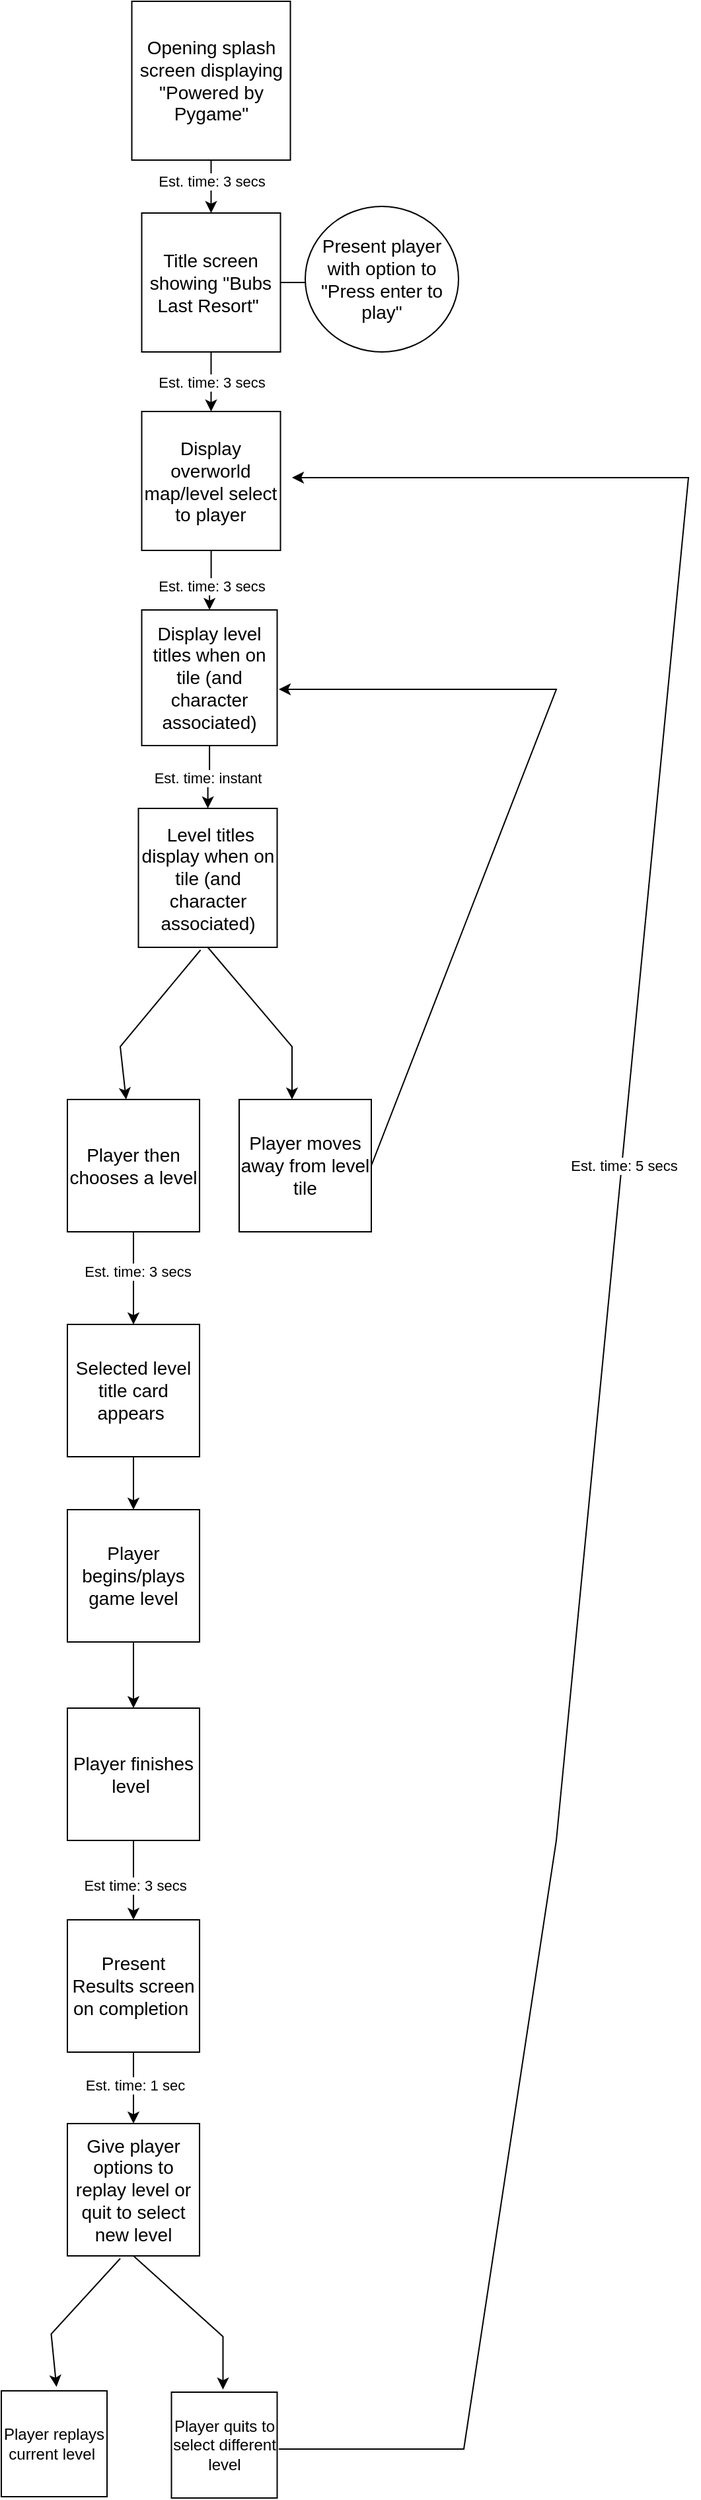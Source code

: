 <mxfile version="26.2.13">
  <diagram id="C5RBs43oDa-KdzZeNtuy" name="Page-1">
    <mxGraphModel dx="978" dy="700" grid="1" gridSize="10" guides="1" tooltips="1" connect="1" arrows="1" fold="1" page="1" pageScale="1" pageWidth="827" pageHeight="1169" math="0" shadow="0">
      <root>
        <mxCell id="WIyWlLk6GJQsqaUBKTNV-0" />
        <mxCell id="WIyWlLk6GJQsqaUBKTNV-1" parent="WIyWlLk6GJQsqaUBKTNV-0" />
        <mxCell id="h3aNHXY7Ts4IIKKHhkoq-2" value="" style="edgeStyle=orthogonalEdgeStyle;rounded=0;orthogonalLoop=1;jettySize=auto;html=1;" edge="1" parent="WIyWlLk6GJQsqaUBKTNV-1" source="h3aNHXY7Ts4IIKKHhkoq-0" target="h3aNHXY7Ts4IIKKHhkoq-1">
          <mxGeometry relative="1" as="geometry" />
        </mxCell>
        <mxCell id="h3aNHXY7Ts4IIKKHhkoq-3" value="Est. time: 3 secs" style="edgeLabel;html=1;align=center;verticalAlign=middle;resizable=0;points=[];" vertex="1" connectable="0" parent="h3aNHXY7Ts4IIKKHhkoq-2">
          <mxGeometry x="-0.2" relative="1" as="geometry">
            <mxPoint as="offset" />
          </mxGeometry>
        </mxCell>
        <mxCell id="h3aNHXY7Ts4IIKKHhkoq-0" value="&lt;font style=&quot;font-size: 14px;&quot;&gt;Opening splash screen displaying &quot;Powered by Pygame&quot;&lt;/font&gt;" style="whiteSpace=wrap;html=1;aspect=fixed;" vertex="1" parent="WIyWlLk6GJQsqaUBKTNV-1">
          <mxGeometry x="188.75" y="50" width="120" height="120" as="geometry" />
        </mxCell>
        <mxCell id="h3aNHXY7Ts4IIKKHhkoq-5" value="" style="edgeStyle=orthogonalEdgeStyle;rounded=0;orthogonalLoop=1;jettySize=auto;html=1;" edge="1" parent="WIyWlLk6GJQsqaUBKTNV-1" source="h3aNHXY7Ts4IIKKHhkoq-1" target="h3aNHXY7Ts4IIKKHhkoq-4">
          <mxGeometry relative="1" as="geometry" />
        </mxCell>
        <mxCell id="h3aNHXY7Ts4IIKKHhkoq-7" value="Est. time: 3 secs" style="edgeStyle=orthogonalEdgeStyle;rounded=0;orthogonalLoop=1;jettySize=auto;html=1;" edge="1" parent="WIyWlLk6GJQsqaUBKTNV-1" source="h3aNHXY7Ts4IIKKHhkoq-1" target="h3aNHXY7Ts4IIKKHhkoq-6">
          <mxGeometry relative="1" as="geometry" />
        </mxCell>
        <mxCell id="h3aNHXY7Ts4IIKKHhkoq-1" value="&lt;font style=&quot;font-size: 14px;&quot;&gt;Title screen showing &quot;Bubs Last Resort&quot;&amp;nbsp;&lt;/font&gt;" style="whiteSpace=wrap;html=1;aspect=fixed;" vertex="1" parent="WIyWlLk6GJQsqaUBKTNV-1">
          <mxGeometry x="196.25" y="210" width="105" height="105" as="geometry" />
        </mxCell>
        <mxCell id="h3aNHXY7Ts4IIKKHhkoq-4" value="&lt;font style=&quot;font-size: 14px;&quot;&gt;Present player with option to &quot;Press enter to play&quot;&lt;/font&gt;" style="ellipse;whiteSpace=wrap;html=1;" vertex="1" parent="WIyWlLk6GJQsqaUBKTNV-1">
          <mxGeometry x="320" y="205" width="116" height="110" as="geometry" />
        </mxCell>
        <mxCell id="h3aNHXY7Ts4IIKKHhkoq-11" value="" style="edgeStyle=orthogonalEdgeStyle;rounded=0;orthogonalLoop=1;jettySize=auto;html=1;" edge="1" parent="WIyWlLk6GJQsqaUBKTNV-1" source="h3aNHXY7Ts4IIKKHhkoq-6" target="h3aNHXY7Ts4IIKKHhkoq-10">
          <mxGeometry relative="1" as="geometry" />
        </mxCell>
        <mxCell id="h3aNHXY7Ts4IIKKHhkoq-14" value="Est. time: 3 secs" style="edgeLabel;html=1;align=center;verticalAlign=middle;resizable=0;points=[];" vertex="1" connectable="0" parent="h3aNHXY7Ts4IIKKHhkoq-11">
          <mxGeometry x="-0.033" y="4" relative="1" as="geometry">
            <mxPoint as="offset" />
          </mxGeometry>
        </mxCell>
        <mxCell id="h3aNHXY7Ts4IIKKHhkoq-6" value="&lt;font style=&quot;font-size: 14px;&quot;&gt;Display overworld map/level select to player&lt;/font&gt;" style="whiteSpace=wrap;html=1;aspect=fixed;" vertex="1" parent="WIyWlLk6GJQsqaUBKTNV-1">
          <mxGeometry x="196.25" y="360" width="105" height="105" as="geometry" />
        </mxCell>
        <mxCell id="h3aNHXY7Ts4IIKKHhkoq-13" value="" style="edgeStyle=orthogonalEdgeStyle;rounded=0;orthogonalLoop=1;jettySize=auto;html=1;" edge="1" parent="WIyWlLk6GJQsqaUBKTNV-1" source="h3aNHXY7Ts4IIKKHhkoq-10" target="h3aNHXY7Ts4IIKKHhkoq-12">
          <mxGeometry relative="1" as="geometry" />
        </mxCell>
        <mxCell id="h3aNHXY7Ts4IIKKHhkoq-15" value="Est. time: instant" style="edgeLabel;html=1;align=center;verticalAlign=middle;resizable=0;points=[];" vertex="1" connectable="0" parent="h3aNHXY7Ts4IIKKHhkoq-13">
          <mxGeometry x="0.025" y="-1" relative="1" as="geometry">
            <mxPoint as="offset" />
          </mxGeometry>
        </mxCell>
        <mxCell id="h3aNHXY7Ts4IIKKHhkoq-10" value="&lt;font style=&quot;font-size: 14px;&quot;&gt;Display level titles when on tile (and character associated)&lt;/font&gt;" style="whiteSpace=wrap;html=1;aspect=fixed;" vertex="1" parent="WIyWlLk6GJQsqaUBKTNV-1">
          <mxGeometry x="196.25" y="510" width="102.5" height="102.5" as="geometry" />
        </mxCell>
        <mxCell id="h3aNHXY7Ts4IIKKHhkoq-12" value="&lt;font style=&quot;font-size: 14px;&quot;&gt;&amp;nbsp;Level titles display when on tile (and character associated)&lt;/font&gt;" style="whiteSpace=wrap;html=1;aspect=fixed;" vertex="1" parent="WIyWlLk6GJQsqaUBKTNV-1">
          <mxGeometry x="193.75" y="660" width="105" height="105" as="geometry" />
        </mxCell>
        <mxCell id="h3aNHXY7Ts4IIKKHhkoq-20" value="" style="endArrow=classic;html=1;rounded=0;exitX=0.448;exitY=1.019;exitDx=0;exitDy=0;exitPerimeter=0;" edge="1" parent="WIyWlLk6GJQsqaUBKTNV-1" source="h3aNHXY7Ts4IIKKHhkoq-12" target="h3aNHXY7Ts4IIKKHhkoq-22">
          <mxGeometry width="50" height="50" relative="1" as="geometry">
            <mxPoint x="250" y="810" as="sourcePoint" />
            <mxPoint x="180" y="880" as="targetPoint" />
            <Array as="points">
              <mxPoint x="180" y="840" />
            </Array>
          </mxGeometry>
        </mxCell>
        <mxCell id="h3aNHXY7Ts4IIKKHhkoq-21" value="" style="endArrow=classic;html=1;rounded=0;exitX=0.5;exitY=1;exitDx=0;exitDy=0;" edge="1" parent="WIyWlLk6GJQsqaUBKTNV-1" source="h3aNHXY7Ts4IIKKHhkoq-12">
          <mxGeometry width="50" height="50" relative="1" as="geometry">
            <mxPoint x="250" y="800" as="sourcePoint" />
            <mxPoint x="310" y="880" as="targetPoint" />
            <Array as="points">
              <mxPoint x="310" y="840" />
            </Array>
          </mxGeometry>
        </mxCell>
        <mxCell id="h3aNHXY7Ts4IIKKHhkoq-26" value="" style="edgeStyle=orthogonalEdgeStyle;rounded=0;orthogonalLoop=1;jettySize=auto;html=1;" edge="1" parent="WIyWlLk6GJQsqaUBKTNV-1" source="h3aNHXY7Ts4IIKKHhkoq-22" target="h3aNHXY7Ts4IIKKHhkoq-25">
          <mxGeometry relative="1" as="geometry" />
        </mxCell>
        <mxCell id="h3aNHXY7Ts4IIKKHhkoq-27" value="Est. time: 3 secs" style="edgeLabel;html=1;align=center;verticalAlign=middle;resizable=0;points=[];" vertex="1" connectable="0" parent="h3aNHXY7Ts4IIKKHhkoq-26">
          <mxGeometry x="-0.15" y="3" relative="1" as="geometry">
            <mxPoint as="offset" />
          </mxGeometry>
        </mxCell>
        <mxCell id="h3aNHXY7Ts4IIKKHhkoq-22" value="&lt;font style=&quot;font-size: 14px;&quot;&gt;Player then chooses a level&lt;/font&gt;" style="whiteSpace=wrap;html=1;aspect=fixed;" vertex="1" parent="WIyWlLk6GJQsqaUBKTNV-1">
          <mxGeometry x="140" y="880" width="100" height="100" as="geometry" />
        </mxCell>
        <mxCell id="h3aNHXY7Ts4IIKKHhkoq-23" value="&lt;font style=&quot;font-size: 14px;&quot;&gt;Player moves away from level tile&lt;/font&gt;" style="whiteSpace=wrap;html=1;aspect=fixed;" vertex="1" parent="WIyWlLk6GJQsqaUBKTNV-1">
          <mxGeometry x="270" y="880" width="100" height="100" as="geometry" />
        </mxCell>
        <mxCell id="h3aNHXY7Ts4IIKKHhkoq-24" value="" style="endArrow=classic;html=1;rounded=0;exitX=1;exitY=0.5;exitDx=0;exitDy=0;" edge="1" parent="WIyWlLk6GJQsqaUBKTNV-1" source="h3aNHXY7Ts4IIKKHhkoq-23">
          <mxGeometry width="50" height="50" relative="1" as="geometry">
            <mxPoint x="360" y="930" as="sourcePoint" />
            <mxPoint x="300" y="570" as="targetPoint" />
            <Array as="points">
              <mxPoint x="440" y="750" />
              <mxPoint x="510" y="570" />
            </Array>
          </mxGeometry>
        </mxCell>
        <mxCell id="h3aNHXY7Ts4IIKKHhkoq-29" value="" style="edgeStyle=orthogonalEdgeStyle;rounded=0;orthogonalLoop=1;jettySize=auto;html=1;" edge="1" parent="WIyWlLk6GJQsqaUBKTNV-1" source="h3aNHXY7Ts4IIKKHhkoq-25" target="h3aNHXY7Ts4IIKKHhkoq-28">
          <mxGeometry relative="1" as="geometry" />
        </mxCell>
        <mxCell id="h3aNHXY7Ts4IIKKHhkoq-25" value="&lt;span style=&quot;font-size: 14px;&quot;&gt;Selected level title card appears&amp;nbsp;&lt;/span&gt;" style="whiteSpace=wrap;html=1;aspect=fixed;" vertex="1" parent="WIyWlLk6GJQsqaUBKTNV-1">
          <mxGeometry x="140" y="1050" width="100" height="100" as="geometry" />
        </mxCell>
        <mxCell id="h3aNHXY7Ts4IIKKHhkoq-31" value="" style="edgeStyle=orthogonalEdgeStyle;rounded=0;orthogonalLoop=1;jettySize=auto;html=1;" edge="1" parent="WIyWlLk6GJQsqaUBKTNV-1" source="h3aNHXY7Ts4IIKKHhkoq-28" target="h3aNHXY7Ts4IIKKHhkoq-30">
          <mxGeometry relative="1" as="geometry" />
        </mxCell>
        <mxCell id="h3aNHXY7Ts4IIKKHhkoq-28" value="&lt;span style=&quot;font-size: 14px;&quot;&gt;Player begins/plays game level&lt;/span&gt;" style="whiteSpace=wrap;html=1;aspect=fixed;" vertex="1" parent="WIyWlLk6GJQsqaUBKTNV-1">
          <mxGeometry x="140" y="1190" width="100" height="100" as="geometry" />
        </mxCell>
        <mxCell id="h3aNHXY7Ts4IIKKHhkoq-33" value="" style="edgeStyle=orthogonalEdgeStyle;rounded=0;orthogonalLoop=1;jettySize=auto;html=1;" edge="1" parent="WIyWlLk6GJQsqaUBKTNV-1" source="h3aNHXY7Ts4IIKKHhkoq-30" target="h3aNHXY7Ts4IIKKHhkoq-32">
          <mxGeometry relative="1" as="geometry" />
        </mxCell>
        <mxCell id="h3aNHXY7Ts4IIKKHhkoq-34" value="Est time: 3 secs" style="edgeLabel;html=1;align=center;verticalAlign=middle;resizable=0;points=[];" vertex="1" connectable="0" parent="h3aNHXY7Ts4IIKKHhkoq-33">
          <mxGeometry x="0.125" y="1" relative="1" as="geometry">
            <mxPoint as="offset" />
          </mxGeometry>
        </mxCell>
        <mxCell id="h3aNHXY7Ts4IIKKHhkoq-30" value="&lt;span style=&quot;font-size: 14px;&quot;&gt;Player finishes level&amp;nbsp;&lt;/span&gt;" style="whiteSpace=wrap;html=1;aspect=fixed;" vertex="1" parent="WIyWlLk6GJQsqaUBKTNV-1">
          <mxGeometry x="140" y="1340" width="100" height="100" as="geometry" />
        </mxCell>
        <mxCell id="h3aNHXY7Ts4IIKKHhkoq-36" value="" style="edgeStyle=orthogonalEdgeStyle;rounded=0;orthogonalLoop=1;jettySize=auto;html=1;" edge="1" parent="WIyWlLk6GJQsqaUBKTNV-1" source="h3aNHXY7Ts4IIKKHhkoq-32" target="h3aNHXY7Ts4IIKKHhkoq-35">
          <mxGeometry relative="1" as="geometry" />
        </mxCell>
        <mxCell id="h3aNHXY7Ts4IIKKHhkoq-46" value="Est. time: 1 sec" style="edgeLabel;html=1;align=center;verticalAlign=middle;resizable=0;points=[];" vertex="1" connectable="0" parent="h3aNHXY7Ts4IIKKHhkoq-36">
          <mxGeometry x="-0.074" y="1" relative="1" as="geometry">
            <mxPoint as="offset" />
          </mxGeometry>
        </mxCell>
        <mxCell id="h3aNHXY7Ts4IIKKHhkoq-32" value="&lt;span style=&quot;font-size: 14px;&quot;&gt;Present Results screen on completion&amp;nbsp;&lt;/span&gt;" style="whiteSpace=wrap;html=1;aspect=fixed;" vertex="1" parent="WIyWlLk6GJQsqaUBKTNV-1">
          <mxGeometry x="140" y="1500" width="100" height="100" as="geometry" />
        </mxCell>
        <mxCell id="h3aNHXY7Ts4IIKKHhkoq-35" value="&lt;span style=&quot;font-size: 14px;&quot;&gt;Give player options to replay level or quit to select new&amp;nbsp;level&lt;/span&gt;" style="whiteSpace=wrap;html=1;aspect=fixed;" vertex="1" parent="WIyWlLk6GJQsqaUBKTNV-1">
          <mxGeometry x="140" y="1654" width="100" height="100" as="geometry" />
        </mxCell>
        <mxCell id="h3aNHXY7Ts4IIKKHhkoq-39" value="" style="endArrow=classic;html=1;rounded=0;exitX=0.5;exitY=1;exitDx=0;exitDy=0;" edge="1" parent="WIyWlLk6GJQsqaUBKTNV-1" source="h3aNHXY7Ts4IIKKHhkoq-35">
          <mxGeometry width="50" height="50" relative="1" as="geometry">
            <mxPoint x="193.75" y="1740" as="sourcePoint" />
            <mxPoint x="257.75" y="1855" as="targetPoint" />
            <Array as="points">
              <mxPoint x="257.75" y="1815" />
            </Array>
          </mxGeometry>
        </mxCell>
        <mxCell id="h3aNHXY7Ts4IIKKHhkoq-40" value="" style="endArrow=classic;html=1;rounded=0;exitX=0.4;exitY=1.02;exitDx=0;exitDy=0;exitPerimeter=0;" edge="1" parent="WIyWlLk6GJQsqaUBKTNV-1" source="h3aNHXY7Ts4IIKKHhkoq-35">
          <mxGeometry width="50" height="50" relative="1" as="geometry">
            <mxPoint x="180" y="1760" as="sourcePoint" />
            <mxPoint x="131.75" y="1853" as="targetPoint" />
            <Array as="points">
              <mxPoint x="127.75" y="1813" />
            </Array>
          </mxGeometry>
        </mxCell>
        <mxCell id="h3aNHXY7Ts4IIKKHhkoq-41" value="Player replays current level&amp;nbsp;" style="whiteSpace=wrap;html=1;aspect=fixed;" vertex="1" parent="WIyWlLk6GJQsqaUBKTNV-1">
          <mxGeometry x="90" y="1856" width="80" height="80" as="geometry" />
        </mxCell>
        <mxCell id="h3aNHXY7Ts4IIKKHhkoq-42" value="Player quits to select different level" style="whiteSpace=wrap;html=1;aspect=fixed;" vertex="1" parent="WIyWlLk6GJQsqaUBKTNV-1">
          <mxGeometry x="218.75" y="1857" width="80" height="80" as="geometry" />
        </mxCell>
        <mxCell id="h3aNHXY7Ts4IIKKHhkoq-44" value="" style="endArrow=classic;html=1;rounded=0;" edge="1" parent="WIyWlLk6GJQsqaUBKTNV-1">
          <mxGeometry width="50" height="50" relative="1" as="geometry">
            <mxPoint x="300" y="1900" as="sourcePoint" />
            <mxPoint x="310" y="410" as="targetPoint" />
            <Array as="points">
              <mxPoint x="440" y="1900" />
              <mxPoint x="510" y="1440" />
              <mxPoint x="610" y="410" />
            </Array>
          </mxGeometry>
        </mxCell>
        <mxCell id="h3aNHXY7Ts4IIKKHhkoq-45" value="Est. time: 5 secs" style="edgeLabel;html=1;align=center;verticalAlign=middle;resizable=0;points=[];" vertex="1" connectable="0" parent="h3aNHXY7Ts4IIKKHhkoq-44">
          <mxGeometry x="0.153" y="-1" relative="1" as="geometry">
            <mxPoint as="offset" />
          </mxGeometry>
        </mxCell>
      </root>
    </mxGraphModel>
  </diagram>
</mxfile>
